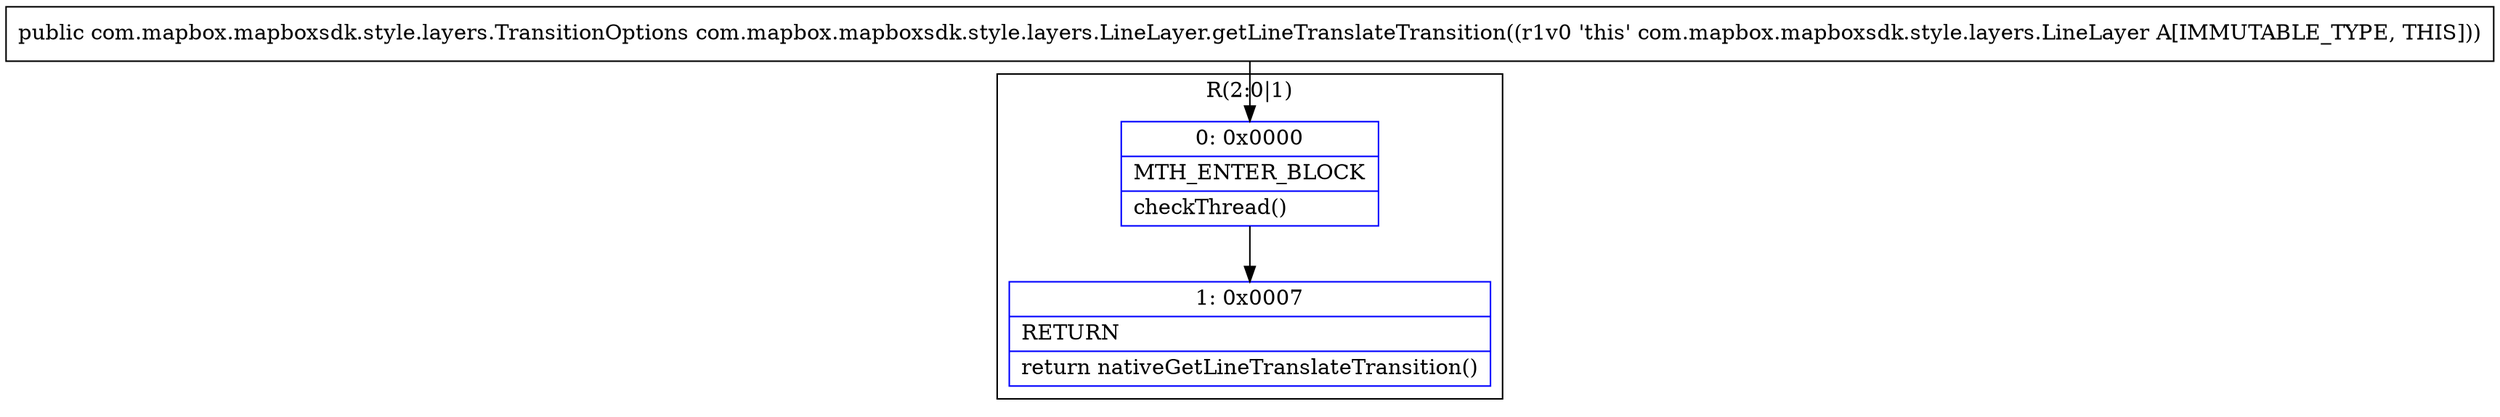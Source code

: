 digraph "CFG forcom.mapbox.mapboxsdk.style.layers.LineLayer.getLineTranslateTransition()Lcom\/mapbox\/mapboxsdk\/style\/layers\/TransitionOptions;" {
subgraph cluster_Region_1975057108 {
label = "R(2:0|1)";
node [shape=record,color=blue];
Node_0 [shape=record,label="{0\:\ 0x0000|MTH_ENTER_BLOCK\l|checkThread()\l}"];
Node_1 [shape=record,label="{1\:\ 0x0007|RETURN\l|return nativeGetLineTranslateTransition()\l}"];
}
MethodNode[shape=record,label="{public com.mapbox.mapboxsdk.style.layers.TransitionOptions com.mapbox.mapboxsdk.style.layers.LineLayer.getLineTranslateTransition((r1v0 'this' com.mapbox.mapboxsdk.style.layers.LineLayer A[IMMUTABLE_TYPE, THIS])) }"];
MethodNode -> Node_0;
Node_0 -> Node_1;
}

